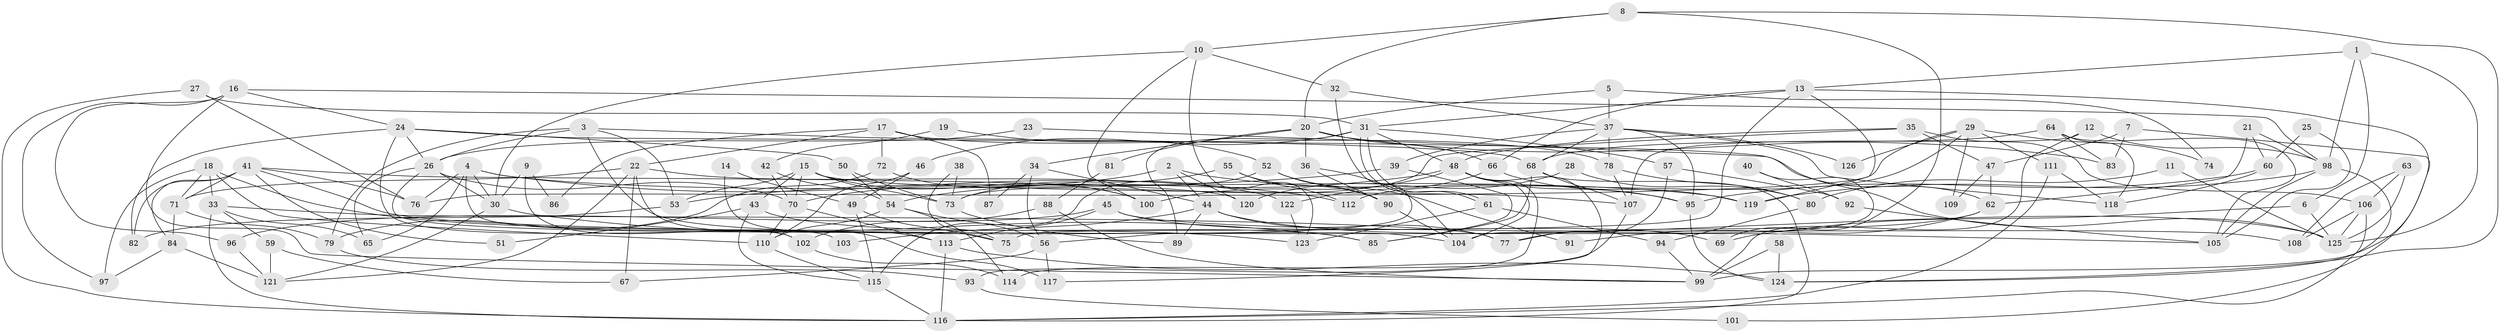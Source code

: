 // coarse degree distribution, {5: 0.21333333333333335, 4: 0.17333333333333334, 2: 0.14666666666666667, 8: 0.04, 6: 0.04, 3: 0.25333333333333335, 10: 0.02666666666666667, 12: 0.013333333333333334, 7: 0.06666666666666667, 13: 0.013333333333333334, 15: 0.013333333333333334}
// Generated by graph-tools (version 1.1) at 2025/55/03/04/25 21:55:18]
// undirected, 126 vertices, 252 edges
graph export_dot {
graph [start="1"]
  node [color=gray90,style=filled];
  1;
  2;
  3;
  4;
  5;
  6;
  7;
  8;
  9;
  10;
  11;
  12;
  13;
  14;
  15;
  16;
  17;
  18;
  19;
  20;
  21;
  22;
  23;
  24;
  25;
  26;
  27;
  28;
  29;
  30;
  31;
  32;
  33;
  34;
  35;
  36;
  37;
  38;
  39;
  40;
  41;
  42;
  43;
  44;
  45;
  46;
  47;
  48;
  49;
  50;
  51;
  52;
  53;
  54;
  55;
  56;
  57;
  58;
  59;
  60;
  61;
  62;
  63;
  64;
  65;
  66;
  67;
  68;
  69;
  70;
  71;
  72;
  73;
  74;
  75;
  76;
  77;
  78;
  79;
  80;
  81;
  82;
  83;
  84;
  85;
  86;
  87;
  88;
  89;
  90;
  91;
  92;
  93;
  94;
  95;
  96;
  97;
  98;
  99;
  100;
  101;
  102;
  103;
  104;
  105;
  106;
  107;
  108;
  109;
  110;
  111;
  112;
  113;
  114;
  115;
  116;
  117;
  118;
  119;
  120;
  121;
  122;
  123;
  124;
  125;
  126;
  1 -- 13;
  1 -- 98;
  1 -- 6;
  1 -- 125;
  2 -- 44;
  2 -- 70;
  2 -- 95;
  2 -- 120;
  3 -- 26;
  3 -- 68;
  3 -- 53;
  3 -- 79;
  3 -- 104;
  4 -- 30;
  4 -- 119;
  4 -- 65;
  4 -- 76;
  4 -- 102;
  4 -- 112;
  5 -- 20;
  5 -- 37;
  5 -- 74;
  6 -- 125;
  6 -- 69;
  7 -- 47;
  7 -- 83;
  7 -- 101;
  8 -- 69;
  8 -- 10;
  8 -- 20;
  8 -- 124;
  9 -- 102;
  9 -- 30;
  9 -- 86;
  10 -- 32;
  10 -- 30;
  10 -- 100;
  10 -- 123;
  11 -- 125;
  11 -- 80;
  12 -- 99;
  12 -- 107;
  12 -- 98;
  13 -- 31;
  13 -- 119;
  13 -- 66;
  13 -- 75;
  13 -- 99;
  14 -- 49;
  14 -- 113;
  15 -- 73;
  15 -- 100;
  15 -- 43;
  15 -- 53;
  15 -- 70;
  15 -- 107;
  16 -- 98;
  16 -- 97;
  16 -- 24;
  16 -- 96;
  16 -- 99;
  17 -- 78;
  17 -- 22;
  17 -- 72;
  17 -- 86;
  17 -- 87;
  18 -- 110;
  18 -- 71;
  18 -- 33;
  18 -- 97;
  18 -- 123;
  19 -- 42;
  19 -- 52;
  20 -- 36;
  20 -- 34;
  20 -- 66;
  20 -- 81;
  20 -- 83;
  21 -- 62;
  21 -- 98;
  21 -- 60;
  22 -- 122;
  22 -- 67;
  22 -- 71;
  22 -- 117;
  22 -- 121;
  23 -- 26;
  23 -- 125;
  24 -- 26;
  24 -- 50;
  24 -- 62;
  24 -- 82;
  24 -- 103;
  25 -- 105;
  25 -- 60;
  26 -- 30;
  26 -- 75;
  26 -- 65;
  26 -- 70;
  27 -- 31;
  27 -- 116;
  27 -- 76;
  28 -- 120;
  28 -- 80;
  29 -- 76;
  29 -- 111;
  29 -- 74;
  29 -- 109;
  29 -- 112;
  29 -- 126;
  30 -- 85;
  30 -- 121;
  31 -- 48;
  31 -- 61;
  31 -- 61;
  31 -- 46;
  31 -- 57;
  31 -- 89;
  32 -- 37;
  32 -- 56;
  33 -- 65;
  33 -- 59;
  33 -- 77;
  33 -- 116;
  34 -- 44;
  34 -- 56;
  34 -- 87;
  35 -- 48;
  35 -- 106;
  35 -- 47;
  35 -- 73;
  36 -- 104;
  36 -- 90;
  37 -- 95;
  37 -- 68;
  37 -- 39;
  37 -- 78;
  37 -- 118;
  37 -- 126;
  38 -- 75;
  38 -- 73;
  39 -- 53;
  39 -- 85;
  40 -- 104;
  40 -- 92;
  41 -- 76;
  41 -- 82;
  41 -- 51;
  41 -- 71;
  41 -- 84;
  41 -- 105;
  41 -- 120;
  42 -- 54;
  42 -- 70;
  43 -- 85;
  43 -- 51;
  43 -- 115;
  44 -- 125;
  44 -- 89;
  44 -- 77;
  44 -- 103;
  45 -- 96;
  45 -- 113;
  45 -- 69;
  45 -- 108;
  46 -- 110;
  46 -- 49;
  47 -- 62;
  47 -- 109;
  48 -- 117;
  48 -- 100;
  48 -- 54;
  48 -- 93;
  48 -- 95;
  48 -- 104;
  49 -- 115;
  49 -- 75;
  50 -- 54;
  50 -- 73;
  52 -- 115;
  52 -- 90;
  52 -- 91;
  53 -- 82;
  54 -- 110;
  54 -- 56;
  54 -- 114;
  55 -- 73;
  55 -- 112;
  55 -- 90;
  56 -- 67;
  56 -- 117;
  57 -- 77;
  57 -- 92;
  58 -- 99;
  58 -- 124;
  59 -- 121;
  59 -- 67;
  60 -- 95;
  60 -- 118;
  61 -- 123;
  61 -- 94;
  62 -- 77;
  62 -- 91;
  63 -- 125;
  63 -- 108;
  63 -- 106;
  64 -- 105;
  64 -- 118;
  64 -- 68;
  64 -- 83;
  66 -- 119;
  66 -- 122;
  68 -- 116;
  68 -- 85;
  68 -- 107;
  70 -- 110;
  70 -- 113;
  71 -- 79;
  71 -- 84;
  72 -- 79;
  72 -- 100;
  73 -- 89;
  78 -- 107;
  78 -- 80;
  79 -- 93;
  80 -- 94;
  81 -- 88;
  84 -- 97;
  84 -- 121;
  88 -- 99;
  88 -- 102;
  90 -- 104;
  92 -- 105;
  93 -- 101;
  94 -- 99;
  95 -- 124;
  96 -- 121;
  98 -- 124;
  98 -- 105;
  98 -- 119;
  102 -- 114;
  106 -- 116;
  106 -- 108;
  106 -- 125;
  107 -- 114;
  110 -- 115;
  111 -- 116;
  111 -- 118;
  113 -- 124;
  113 -- 116;
  115 -- 116;
  122 -- 123;
}
